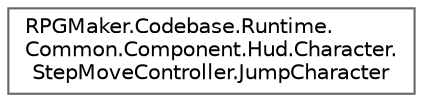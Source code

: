 digraph "クラス階層図"
{
 // LATEX_PDF_SIZE
  bgcolor="transparent";
  edge [fontname=Helvetica,fontsize=10,labelfontname=Helvetica,labelfontsize=10];
  node [fontname=Helvetica,fontsize=10,shape=box,height=0.2,width=0.4];
  rankdir="LR";
  Node0 [id="Node000000",label="RPGMaker.Codebase.Runtime.\lCommon.Component.Hud.Character.\lStepMoveController.JumpCharacter",height=0.2,width=0.4,color="grey40", fillcolor="white", style="filled",URL="$d4/d39/class_r_p_g_maker_1_1_codebase_1_1_runtime_1_1_common_1_1_component_1_1_hud_1_1_character_1_1_st3086c207f2cab9bcdf56025fabc1c013.html",tooltip="😁 ジャンプ・キャラクター"];
}

